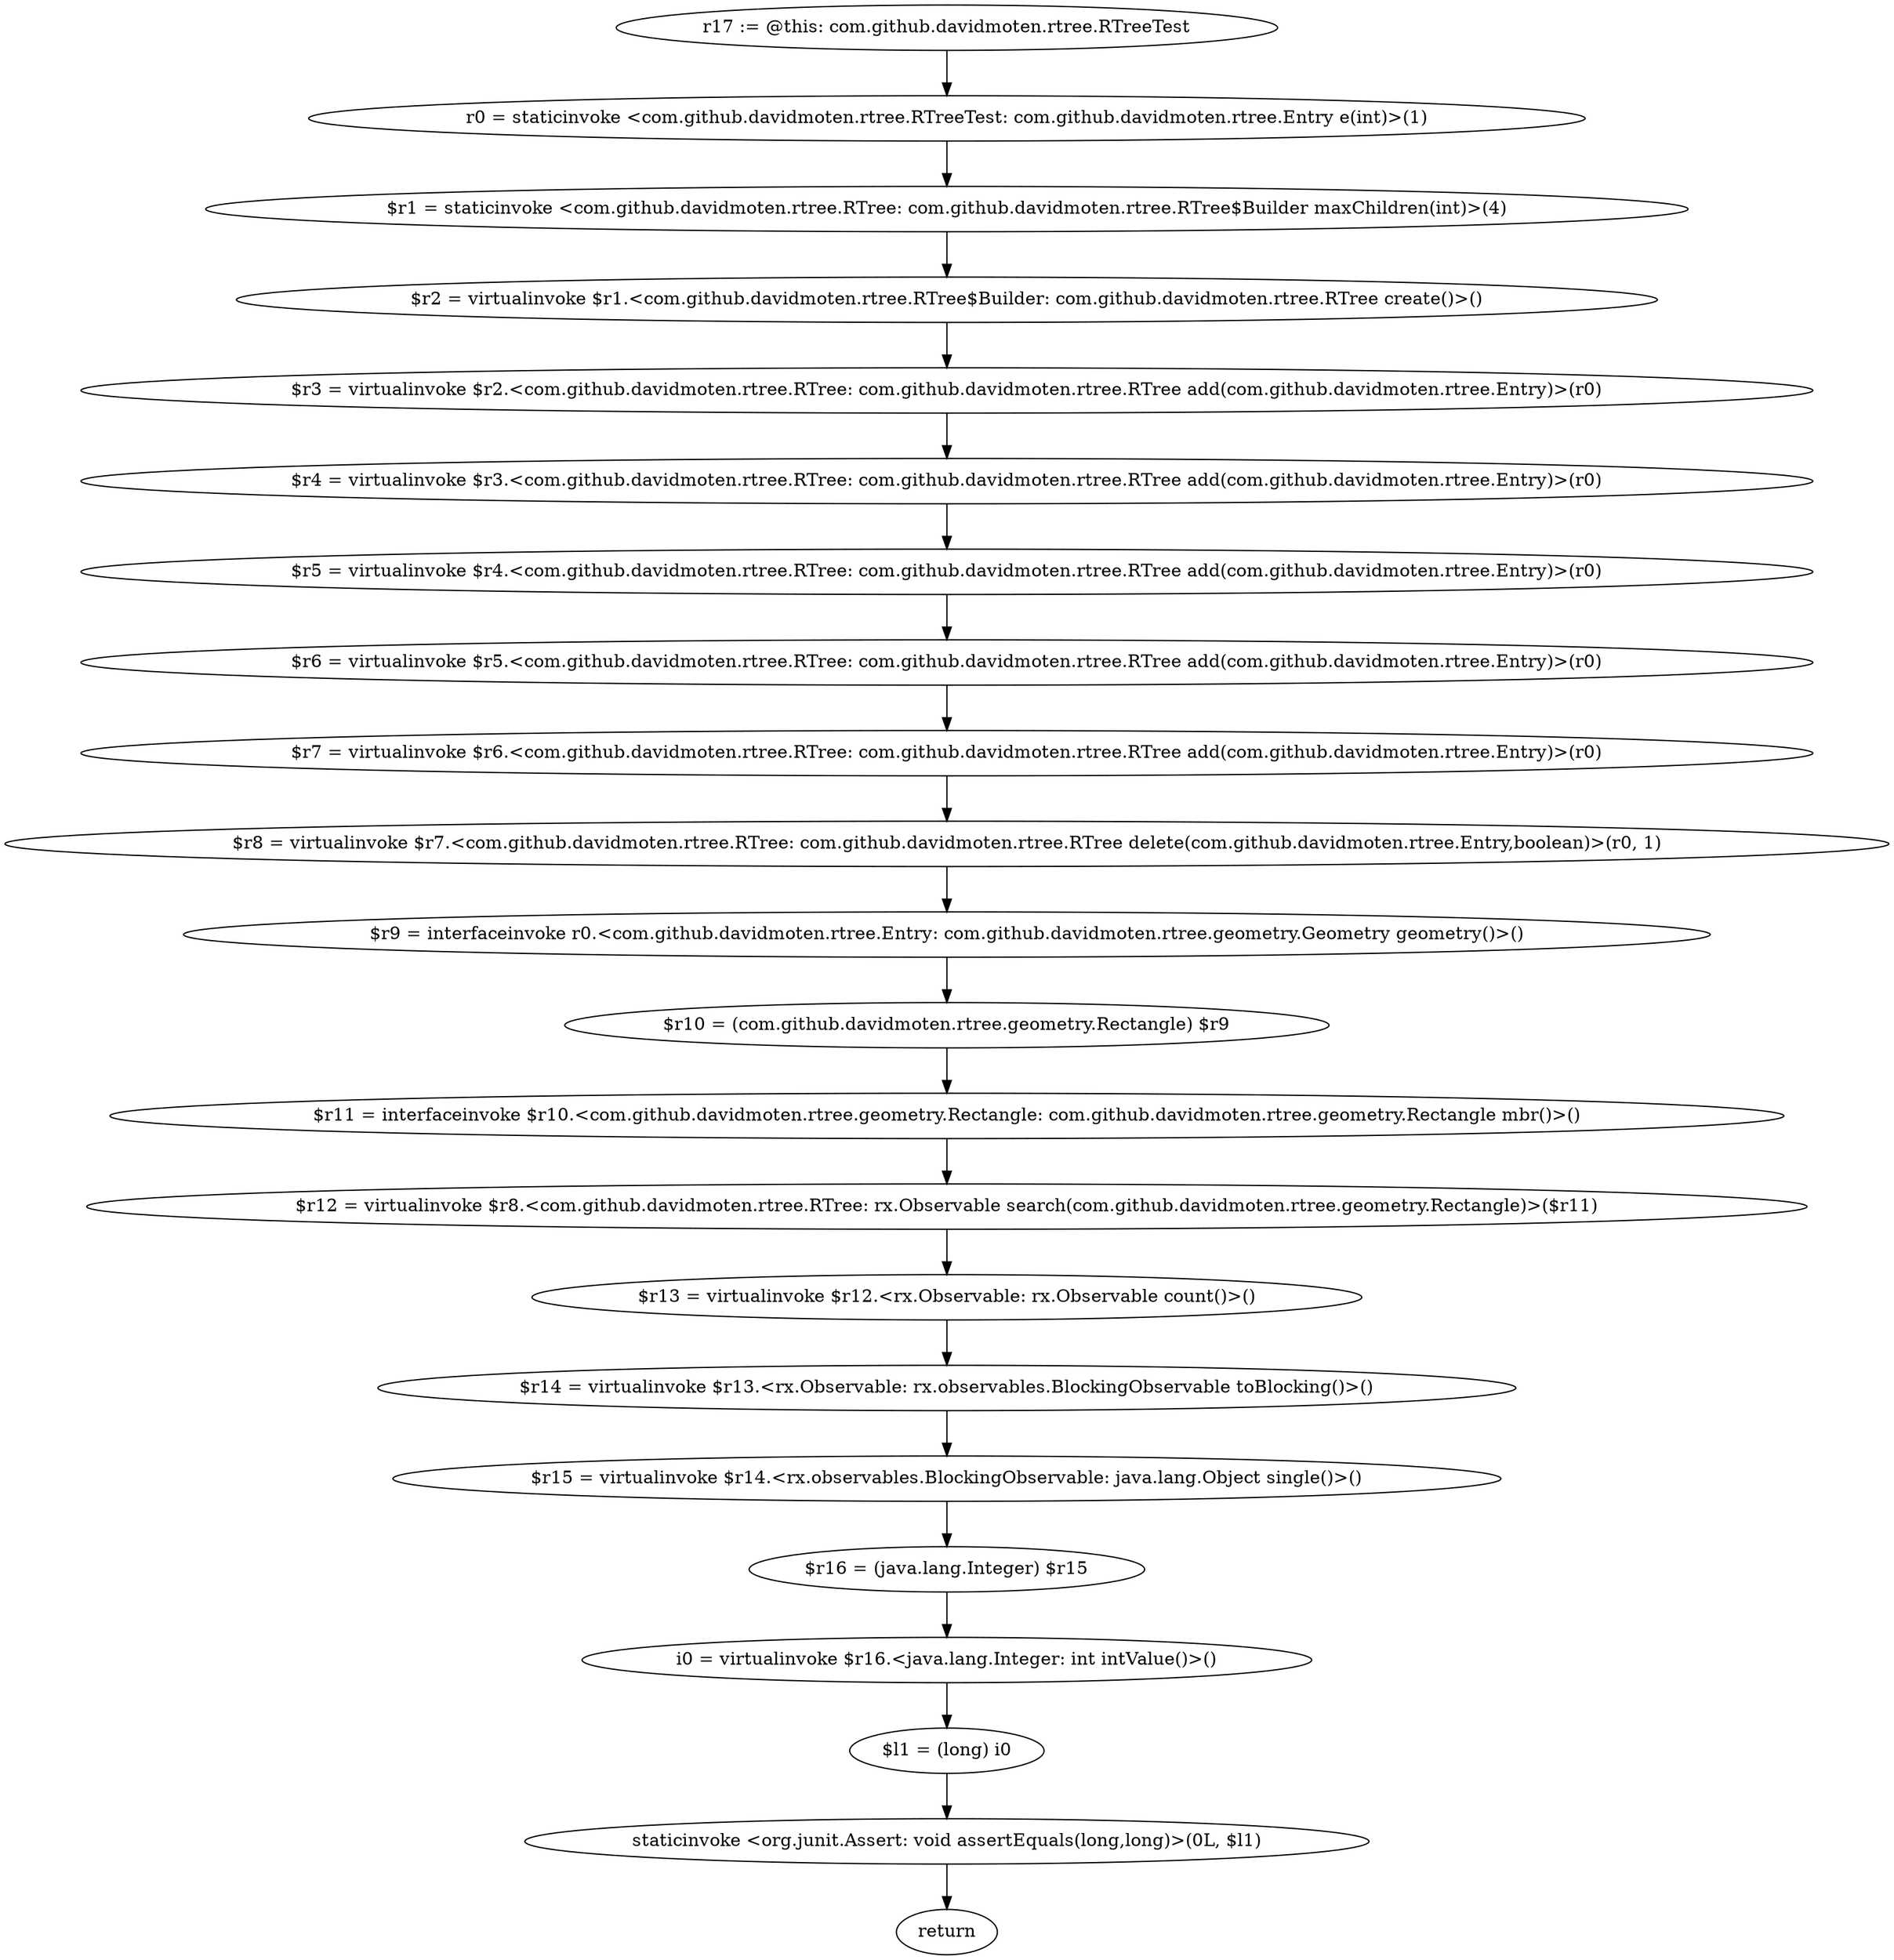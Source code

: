 digraph "unitGraph" {
    "r17 := @this: com.github.davidmoten.rtree.RTreeTest"
    "r0 = staticinvoke <com.github.davidmoten.rtree.RTreeTest: com.github.davidmoten.rtree.Entry e(int)>(1)"
    "$r1 = staticinvoke <com.github.davidmoten.rtree.RTree: com.github.davidmoten.rtree.RTree$Builder maxChildren(int)>(4)"
    "$r2 = virtualinvoke $r1.<com.github.davidmoten.rtree.RTree$Builder: com.github.davidmoten.rtree.RTree create()>()"
    "$r3 = virtualinvoke $r2.<com.github.davidmoten.rtree.RTree: com.github.davidmoten.rtree.RTree add(com.github.davidmoten.rtree.Entry)>(r0)"
    "$r4 = virtualinvoke $r3.<com.github.davidmoten.rtree.RTree: com.github.davidmoten.rtree.RTree add(com.github.davidmoten.rtree.Entry)>(r0)"
    "$r5 = virtualinvoke $r4.<com.github.davidmoten.rtree.RTree: com.github.davidmoten.rtree.RTree add(com.github.davidmoten.rtree.Entry)>(r0)"
    "$r6 = virtualinvoke $r5.<com.github.davidmoten.rtree.RTree: com.github.davidmoten.rtree.RTree add(com.github.davidmoten.rtree.Entry)>(r0)"
    "$r7 = virtualinvoke $r6.<com.github.davidmoten.rtree.RTree: com.github.davidmoten.rtree.RTree add(com.github.davidmoten.rtree.Entry)>(r0)"
    "$r8 = virtualinvoke $r7.<com.github.davidmoten.rtree.RTree: com.github.davidmoten.rtree.RTree delete(com.github.davidmoten.rtree.Entry,boolean)>(r0, 1)"
    "$r9 = interfaceinvoke r0.<com.github.davidmoten.rtree.Entry: com.github.davidmoten.rtree.geometry.Geometry geometry()>()"
    "$r10 = (com.github.davidmoten.rtree.geometry.Rectangle) $r9"
    "$r11 = interfaceinvoke $r10.<com.github.davidmoten.rtree.geometry.Rectangle: com.github.davidmoten.rtree.geometry.Rectangle mbr()>()"
    "$r12 = virtualinvoke $r8.<com.github.davidmoten.rtree.RTree: rx.Observable search(com.github.davidmoten.rtree.geometry.Rectangle)>($r11)"
    "$r13 = virtualinvoke $r12.<rx.Observable: rx.Observable count()>()"
    "$r14 = virtualinvoke $r13.<rx.Observable: rx.observables.BlockingObservable toBlocking()>()"
    "$r15 = virtualinvoke $r14.<rx.observables.BlockingObservable: java.lang.Object single()>()"
    "$r16 = (java.lang.Integer) $r15"
    "i0 = virtualinvoke $r16.<java.lang.Integer: int intValue()>()"
    "$l1 = (long) i0"
    "staticinvoke <org.junit.Assert: void assertEquals(long,long)>(0L, $l1)"
    "return"
    "r17 := @this: com.github.davidmoten.rtree.RTreeTest"->"r0 = staticinvoke <com.github.davidmoten.rtree.RTreeTest: com.github.davidmoten.rtree.Entry e(int)>(1)";
    "r0 = staticinvoke <com.github.davidmoten.rtree.RTreeTest: com.github.davidmoten.rtree.Entry e(int)>(1)"->"$r1 = staticinvoke <com.github.davidmoten.rtree.RTree: com.github.davidmoten.rtree.RTree$Builder maxChildren(int)>(4)";
    "$r1 = staticinvoke <com.github.davidmoten.rtree.RTree: com.github.davidmoten.rtree.RTree$Builder maxChildren(int)>(4)"->"$r2 = virtualinvoke $r1.<com.github.davidmoten.rtree.RTree$Builder: com.github.davidmoten.rtree.RTree create()>()";
    "$r2 = virtualinvoke $r1.<com.github.davidmoten.rtree.RTree$Builder: com.github.davidmoten.rtree.RTree create()>()"->"$r3 = virtualinvoke $r2.<com.github.davidmoten.rtree.RTree: com.github.davidmoten.rtree.RTree add(com.github.davidmoten.rtree.Entry)>(r0)";
    "$r3 = virtualinvoke $r2.<com.github.davidmoten.rtree.RTree: com.github.davidmoten.rtree.RTree add(com.github.davidmoten.rtree.Entry)>(r0)"->"$r4 = virtualinvoke $r3.<com.github.davidmoten.rtree.RTree: com.github.davidmoten.rtree.RTree add(com.github.davidmoten.rtree.Entry)>(r0)";
    "$r4 = virtualinvoke $r3.<com.github.davidmoten.rtree.RTree: com.github.davidmoten.rtree.RTree add(com.github.davidmoten.rtree.Entry)>(r0)"->"$r5 = virtualinvoke $r4.<com.github.davidmoten.rtree.RTree: com.github.davidmoten.rtree.RTree add(com.github.davidmoten.rtree.Entry)>(r0)";
    "$r5 = virtualinvoke $r4.<com.github.davidmoten.rtree.RTree: com.github.davidmoten.rtree.RTree add(com.github.davidmoten.rtree.Entry)>(r0)"->"$r6 = virtualinvoke $r5.<com.github.davidmoten.rtree.RTree: com.github.davidmoten.rtree.RTree add(com.github.davidmoten.rtree.Entry)>(r0)";
    "$r6 = virtualinvoke $r5.<com.github.davidmoten.rtree.RTree: com.github.davidmoten.rtree.RTree add(com.github.davidmoten.rtree.Entry)>(r0)"->"$r7 = virtualinvoke $r6.<com.github.davidmoten.rtree.RTree: com.github.davidmoten.rtree.RTree add(com.github.davidmoten.rtree.Entry)>(r0)";
    "$r7 = virtualinvoke $r6.<com.github.davidmoten.rtree.RTree: com.github.davidmoten.rtree.RTree add(com.github.davidmoten.rtree.Entry)>(r0)"->"$r8 = virtualinvoke $r7.<com.github.davidmoten.rtree.RTree: com.github.davidmoten.rtree.RTree delete(com.github.davidmoten.rtree.Entry,boolean)>(r0, 1)";
    "$r8 = virtualinvoke $r7.<com.github.davidmoten.rtree.RTree: com.github.davidmoten.rtree.RTree delete(com.github.davidmoten.rtree.Entry,boolean)>(r0, 1)"->"$r9 = interfaceinvoke r0.<com.github.davidmoten.rtree.Entry: com.github.davidmoten.rtree.geometry.Geometry geometry()>()";
    "$r9 = interfaceinvoke r0.<com.github.davidmoten.rtree.Entry: com.github.davidmoten.rtree.geometry.Geometry geometry()>()"->"$r10 = (com.github.davidmoten.rtree.geometry.Rectangle) $r9";
    "$r10 = (com.github.davidmoten.rtree.geometry.Rectangle) $r9"->"$r11 = interfaceinvoke $r10.<com.github.davidmoten.rtree.geometry.Rectangle: com.github.davidmoten.rtree.geometry.Rectangle mbr()>()";
    "$r11 = interfaceinvoke $r10.<com.github.davidmoten.rtree.geometry.Rectangle: com.github.davidmoten.rtree.geometry.Rectangle mbr()>()"->"$r12 = virtualinvoke $r8.<com.github.davidmoten.rtree.RTree: rx.Observable search(com.github.davidmoten.rtree.geometry.Rectangle)>($r11)";
    "$r12 = virtualinvoke $r8.<com.github.davidmoten.rtree.RTree: rx.Observable search(com.github.davidmoten.rtree.geometry.Rectangle)>($r11)"->"$r13 = virtualinvoke $r12.<rx.Observable: rx.Observable count()>()";
    "$r13 = virtualinvoke $r12.<rx.Observable: rx.Observable count()>()"->"$r14 = virtualinvoke $r13.<rx.Observable: rx.observables.BlockingObservable toBlocking()>()";
    "$r14 = virtualinvoke $r13.<rx.Observable: rx.observables.BlockingObservable toBlocking()>()"->"$r15 = virtualinvoke $r14.<rx.observables.BlockingObservable: java.lang.Object single()>()";
    "$r15 = virtualinvoke $r14.<rx.observables.BlockingObservable: java.lang.Object single()>()"->"$r16 = (java.lang.Integer) $r15";
    "$r16 = (java.lang.Integer) $r15"->"i0 = virtualinvoke $r16.<java.lang.Integer: int intValue()>()";
    "i0 = virtualinvoke $r16.<java.lang.Integer: int intValue()>()"->"$l1 = (long) i0";
    "$l1 = (long) i0"->"staticinvoke <org.junit.Assert: void assertEquals(long,long)>(0L, $l1)";
    "staticinvoke <org.junit.Assert: void assertEquals(long,long)>(0L, $l1)"->"return";
}
